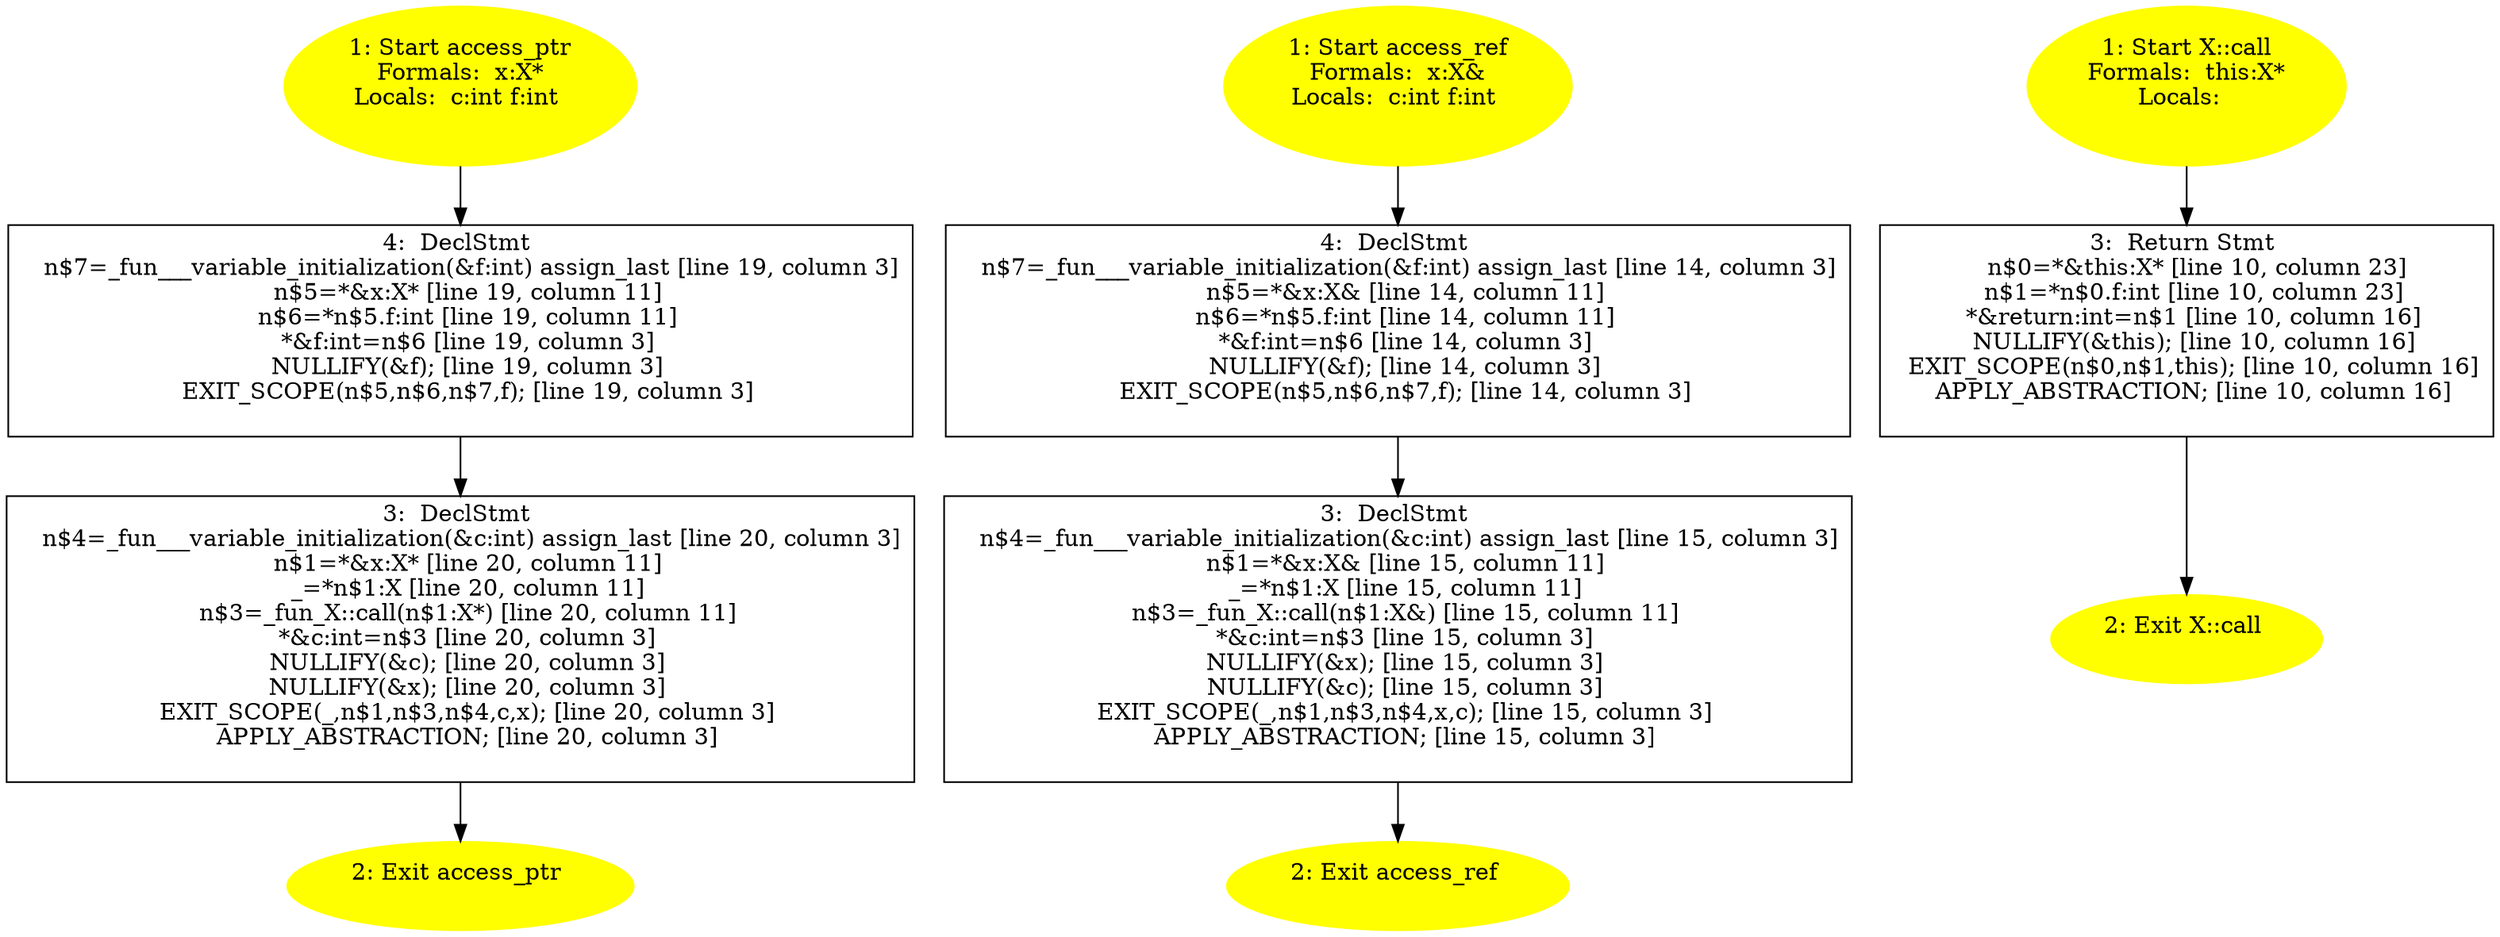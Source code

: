 /* @generated */
digraph cfg {
"access_ptr(class X)#15321479508398739907.a2d5fea3989ac28d8e0f2d82bdcf9e45_1" [label="1: Start access_ptr\nFormals:  x:X*\nLocals:  c:int f:int \n  " color=yellow style=filled]
	

	 "access_ptr(class X)#15321479508398739907.a2d5fea3989ac28d8e0f2d82bdcf9e45_1" -> "access_ptr(class X)#15321479508398739907.a2d5fea3989ac28d8e0f2d82bdcf9e45_4" ;
"access_ptr(class X)#15321479508398739907.a2d5fea3989ac28d8e0f2d82bdcf9e45_2" [label="2: Exit access_ptr \n  " color=yellow style=filled]
	

"access_ptr(class X)#15321479508398739907.a2d5fea3989ac28d8e0f2d82bdcf9e45_3" [label="3:  DeclStmt \n   n$4=_fun___variable_initialization(&c:int) assign_last [line 20, column 3]\n  n$1=*&x:X* [line 20, column 11]\n  _=*n$1:X [line 20, column 11]\n  n$3=_fun_X::call(n$1:X*) [line 20, column 11]\n  *&c:int=n$3 [line 20, column 3]\n  NULLIFY(&c); [line 20, column 3]\n  NULLIFY(&x); [line 20, column 3]\n  EXIT_SCOPE(_,n$1,n$3,n$4,c,x); [line 20, column 3]\n  APPLY_ABSTRACTION; [line 20, column 3]\n " shape="box"]
	

	 "access_ptr(class X)#15321479508398739907.a2d5fea3989ac28d8e0f2d82bdcf9e45_3" -> "access_ptr(class X)#15321479508398739907.a2d5fea3989ac28d8e0f2d82bdcf9e45_2" ;
"access_ptr(class X)#15321479508398739907.a2d5fea3989ac28d8e0f2d82bdcf9e45_4" [label="4:  DeclStmt \n   n$7=_fun___variable_initialization(&f:int) assign_last [line 19, column 3]\n  n$5=*&x:X* [line 19, column 11]\n  n$6=*n$5.f:int [line 19, column 11]\n  *&f:int=n$6 [line 19, column 3]\n  NULLIFY(&f); [line 19, column 3]\n  EXIT_SCOPE(n$5,n$6,n$7,f); [line 19, column 3]\n " shape="box"]
	

	 "access_ptr(class X)#15321479508398739907.a2d5fea3989ac28d8e0f2d82bdcf9e45_4" -> "access_ptr(class X)#15321479508398739907.a2d5fea3989ac28d8e0f2d82bdcf9e45_3" ;
"access_ref#4794488565171451856.2c0cb1f039897d6498c9fea4cbfec99e_1" [label="1: Start access_ref\nFormals:  x:X&\nLocals:  c:int f:int \n  " color=yellow style=filled]
	

	 "access_ref#4794488565171451856.2c0cb1f039897d6498c9fea4cbfec99e_1" -> "access_ref#4794488565171451856.2c0cb1f039897d6498c9fea4cbfec99e_4" ;
"access_ref#4794488565171451856.2c0cb1f039897d6498c9fea4cbfec99e_2" [label="2: Exit access_ref \n  " color=yellow style=filled]
	

"access_ref#4794488565171451856.2c0cb1f039897d6498c9fea4cbfec99e_3" [label="3:  DeclStmt \n   n$4=_fun___variable_initialization(&c:int) assign_last [line 15, column 3]\n  n$1=*&x:X& [line 15, column 11]\n  _=*n$1:X [line 15, column 11]\n  n$3=_fun_X::call(n$1:X&) [line 15, column 11]\n  *&c:int=n$3 [line 15, column 3]\n  NULLIFY(&x); [line 15, column 3]\n  NULLIFY(&c); [line 15, column 3]\n  EXIT_SCOPE(_,n$1,n$3,n$4,x,c); [line 15, column 3]\n  APPLY_ABSTRACTION; [line 15, column 3]\n " shape="box"]
	

	 "access_ref#4794488565171451856.2c0cb1f039897d6498c9fea4cbfec99e_3" -> "access_ref#4794488565171451856.2c0cb1f039897d6498c9fea4cbfec99e_2" ;
"access_ref#4794488565171451856.2c0cb1f039897d6498c9fea4cbfec99e_4" [label="4:  DeclStmt \n   n$7=_fun___variable_initialization(&f:int) assign_last [line 14, column 3]\n  n$5=*&x:X& [line 14, column 11]\n  n$6=*n$5.f:int [line 14, column 11]\n  *&f:int=n$6 [line 14, column 3]\n  NULLIFY(&f); [line 14, column 3]\n  EXIT_SCOPE(n$5,n$6,n$7,f); [line 14, column 3]\n " shape="box"]
	

	 "access_ref#4794488565171451856.2c0cb1f039897d6498c9fea4cbfec99e_4" -> "access_ref#4794488565171451856.2c0cb1f039897d6498c9fea4cbfec99e_3" ;
"call#X#(5770224879682844394).d055b894c8e89eaff4b8d412706da082_1" [label="1: Start X::call\nFormals:  this:X*\nLocals:  \n  " color=yellow style=filled]
	

	 "call#X#(5770224879682844394).d055b894c8e89eaff4b8d412706da082_1" -> "call#X#(5770224879682844394).d055b894c8e89eaff4b8d412706da082_3" ;
"call#X#(5770224879682844394).d055b894c8e89eaff4b8d412706da082_2" [label="2: Exit X::call \n  " color=yellow style=filled]
	

"call#X#(5770224879682844394).d055b894c8e89eaff4b8d412706da082_3" [label="3:  Return Stmt \n   n$0=*&this:X* [line 10, column 23]\n  n$1=*n$0.f:int [line 10, column 23]\n  *&return:int=n$1 [line 10, column 16]\n  NULLIFY(&this); [line 10, column 16]\n  EXIT_SCOPE(n$0,n$1,this); [line 10, column 16]\n  APPLY_ABSTRACTION; [line 10, column 16]\n " shape="box"]
	

	 "call#X#(5770224879682844394).d055b894c8e89eaff4b8d412706da082_3" -> "call#X#(5770224879682844394).d055b894c8e89eaff4b8d412706da082_2" ;
}
